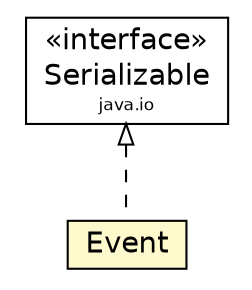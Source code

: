#!/usr/local/bin/dot
#
# Class diagram 
# Generated by UMLGraph version 5.1 (http://www.umlgraph.org/)
#

digraph G {
	edge [fontname="Helvetica",fontsize=10,labelfontname="Helvetica",labelfontsize=10];
	node [fontname="Helvetica",fontsize=10,shape=plaintext];
	nodesep=0.25;
	ranksep=0.5;
	// jason.asSemantics.Event
	c10384 [label=<<table title="jason.asSemantics.Event" border="0" cellborder="1" cellspacing="0" cellpadding="2" port="p" bgcolor="lemonChiffon" href="./Event.html">
		<tr><td><table border="0" cellspacing="0" cellpadding="1">
<tr><td align="center" balign="center"> Event </td></tr>
		</table></td></tr>
		</table>>, fontname="Helvetica", fontcolor="black", fontsize=14.0];
	//jason.asSemantics.Event implements java.io.Serializable
	c10616:p -> c10384:p [dir=back,arrowtail=empty,style=dashed];
	// java.io.Serializable
	c10616 [label=<<table title="java.io.Serializable" border="0" cellborder="1" cellspacing="0" cellpadding="2" port="p" href="http://java.sun.com/j2se/1.4.2/docs/api/java/io/Serializable.html">
		<tr><td><table border="0" cellspacing="0" cellpadding="1">
<tr><td align="center" balign="center"> &#171;interface&#187; </td></tr>
<tr><td align="center" balign="center"> Serializable </td></tr>
<tr><td align="center" balign="center"><font point-size="8.0"> java.io </font></td></tr>
		</table></td></tr>
		</table>>, fontname="Helvetica", fontcolor="black", fontsize=14.0];
}

